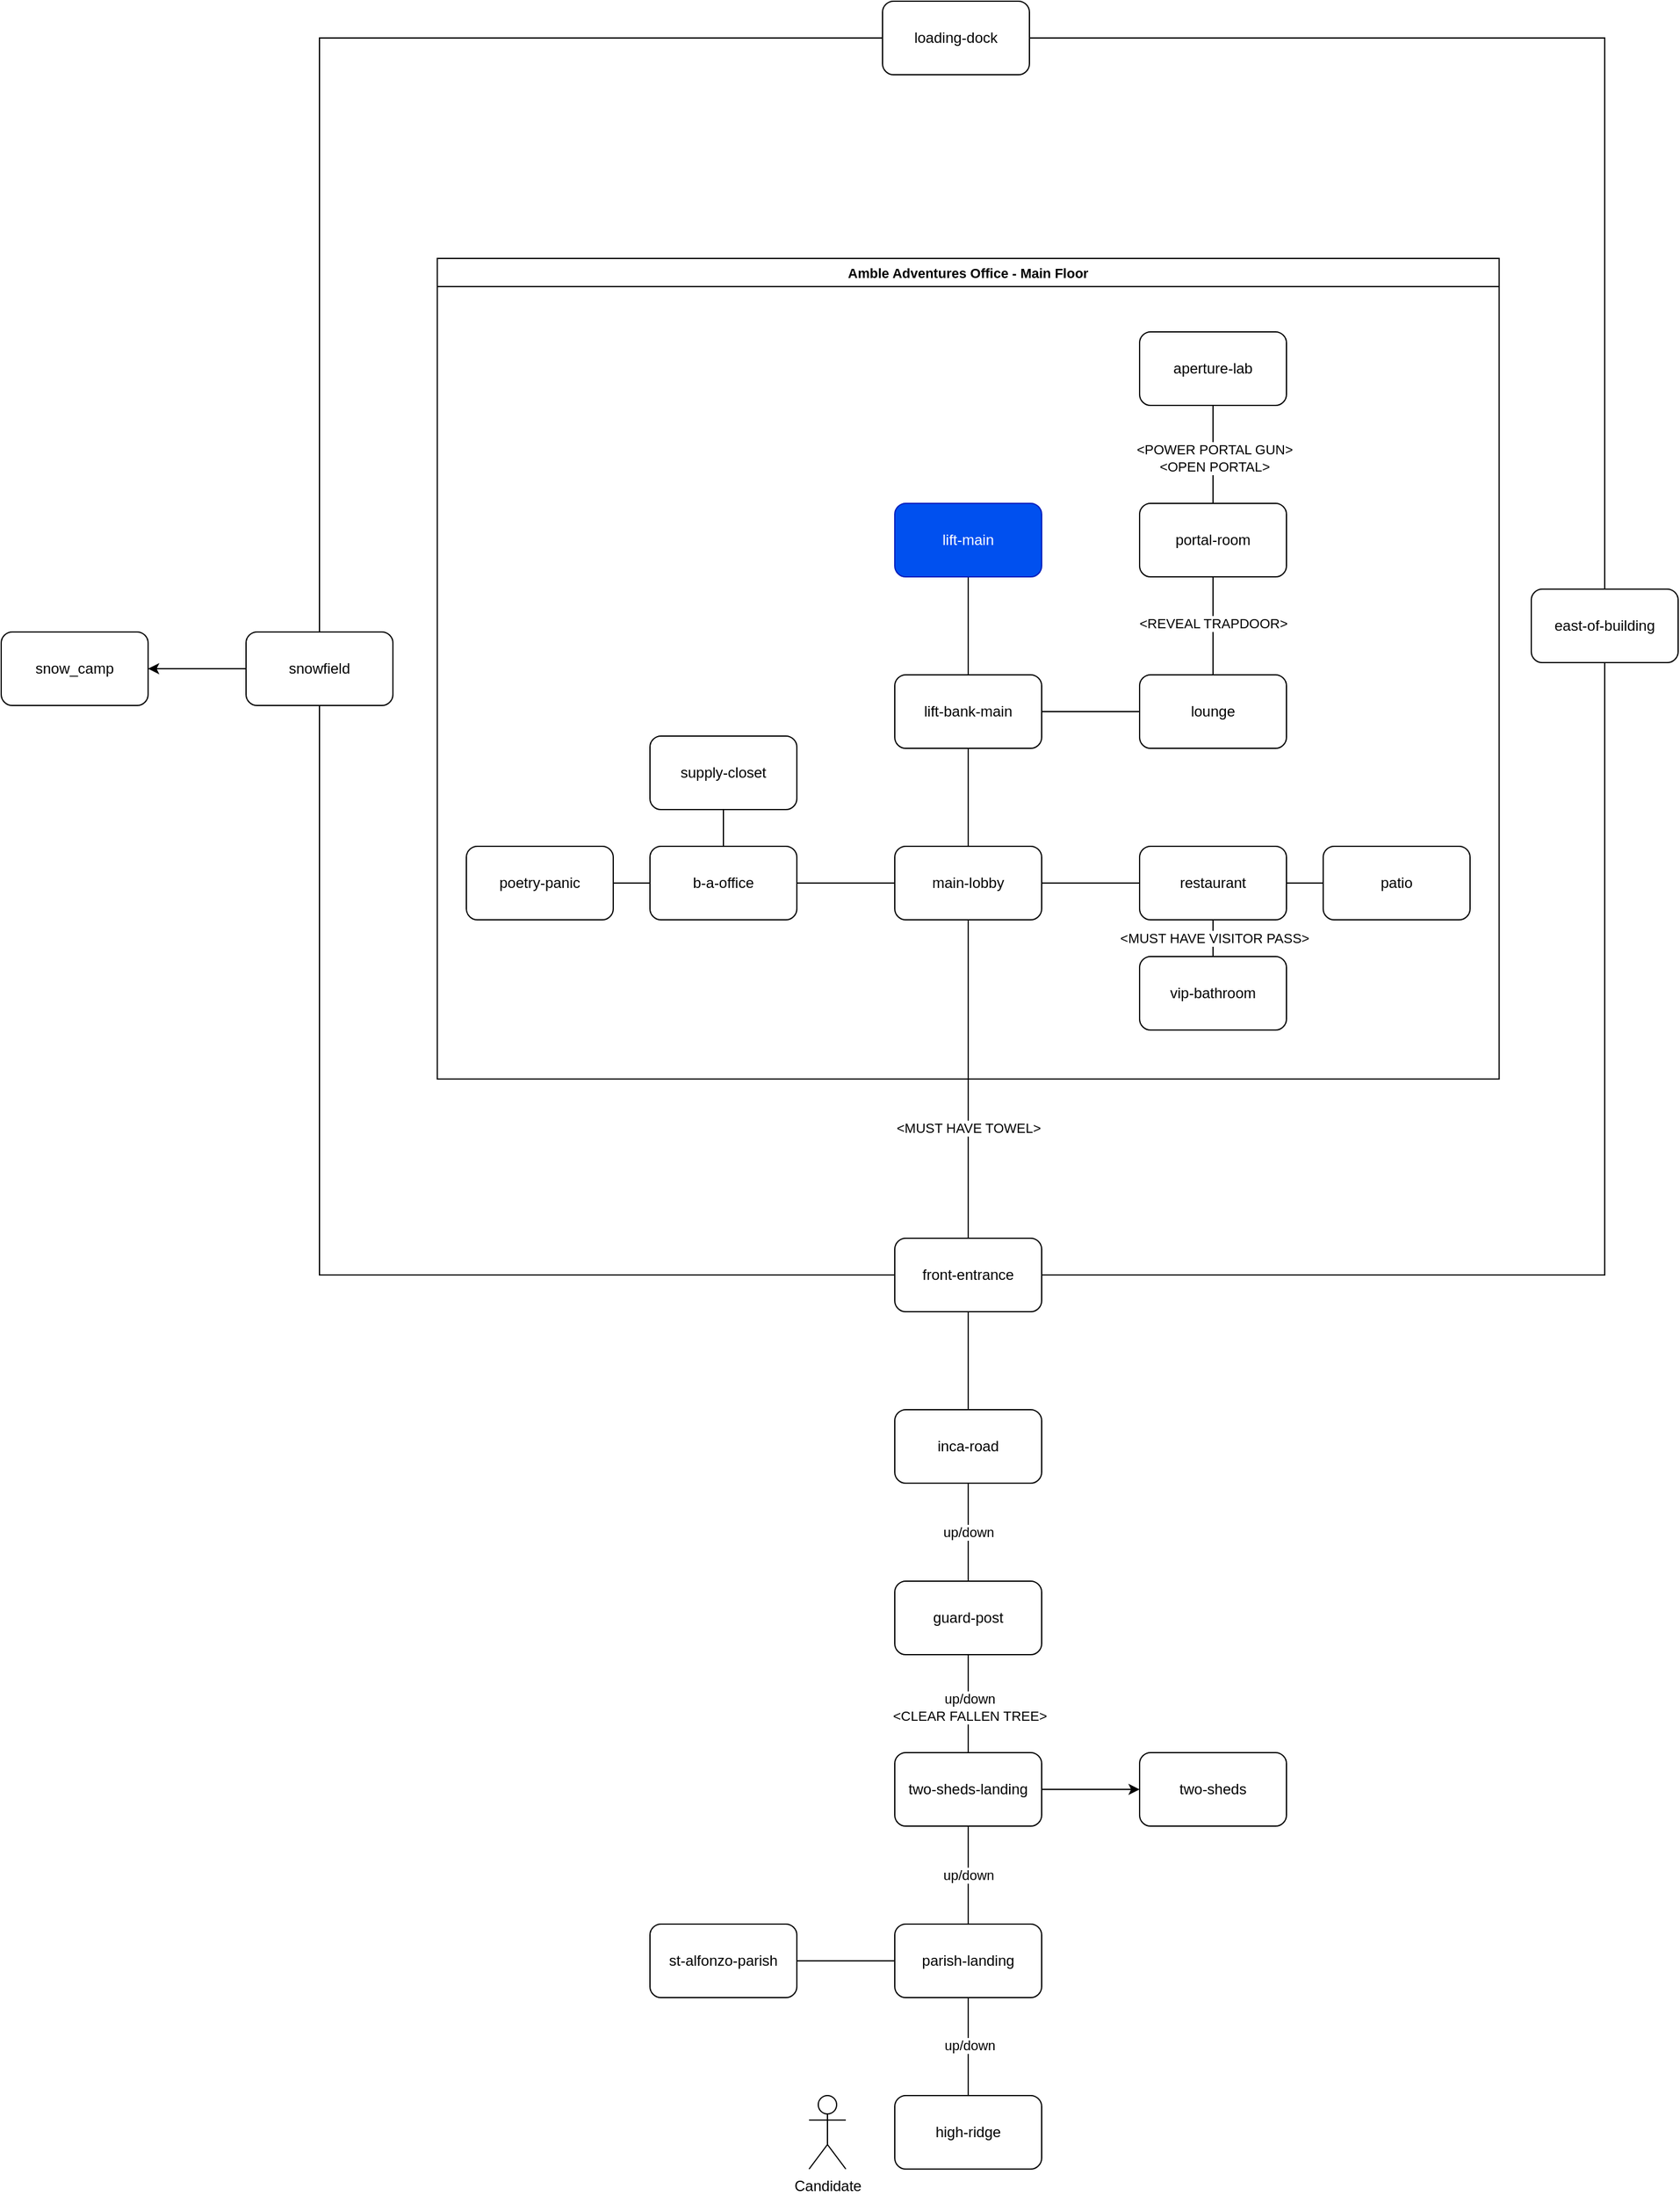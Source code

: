 <mxfile version="26.1.1" pages="2">
  <diagram name="Exterior+Main Floor" id="19RYuFyA3cSHhjsG67Px">
    <mxGraphModel dx="797" dy="466" grid="1" gridSize="10" guides="1" tooltips="1" connect="1" arrows="1" fold="1" page="1" pageScale="1" pageWidth="1654" pageHeight="2336" math="0" shadow="0">
      <root>
        <mxCell id="0" />
        <mxCell id="1" parent="0" />
        <mxCell id="xqO5YFI86WjLA_wbrHM--1" value="Candidate" style="shape=umlActor;verticalLabelPosition=bottom;verticalAlign=top;html=1;outlineConnect=0;" parent="1" vertex="1">
          <mxGeometry x="850" y="1870" width="30" height="60" as="geometry" />
        </mxCell>
        <mxCell id="xqO5YFI86WjLA_wbrHM--6" value="" style="edgeStyle=orthogonalEdgeStyle;rounded=0;orthogonalLoop=1;jettySize=auto;html=1;endArrow=none;" parent="1" source="xqO5YFI86WjLA_wbrHM--4" target="xqO5YFI86WjLA_wbrHM--5" edge="1">
          <mxGeometry relative="1" as="geometry" />
        </mxCell>
        <mxCell id="xqO5YFI86WjLA_wbrHM--7" value="up/down" style="edgeLabel;html=1;align=center;verticalAlign=middle;resizable=0;points=[];" parent="xqO5YFI86WjLA_wbrHM--6" vertex="1" connectable="0">
          <mxGeometry x="0.033" y="-1" relative="1" as="geometry">
            <mxPoint as="offset" />
          </mxGeometry>
        </mxCell>
        <mxCell id="xqO5YFI86WjLA_wbrHM--4" value="high-ridge" style="rounded=1;whiteSpace=wrap;html=1;" parent="1" vertex="1">
          <mxGeometry x="920" y="1870" width="120" height="60" as="geometry" />
        </mxCell>
        <mxCell id="xqO5YFI86WjLA_wbrHM--9" value="" style="edgeStyle=orthogonalEdgeStyle;rounded=0;orthogonalLoop=1;jettySize=auto;html=1;endArrow=none;" parent="1" source="xqO5YFI86WjLA_wbrHM--5" target="xqO5YFI86WjLA_wbrHM--8" edge="1">
          <mxGeometry relative="1" as="geometry" />
        </mxCell>
        <mxCell id="xqO5YFI86WjLA_wbrHM--11" value="" style="edgeStyle=orthogonalEdgeStyle;rounded=0;orthogonalLoop=1;jettySize=auto;html=1;endArrow=none;" parent="1" source="xqO5YFI86WjLA_wbrHM--5" target="xqO5YFI86WjLA_wbrHM--10" edge="1">
          <mxGeometry relative="1" as="geometry" />
        </mxCell>
        <mxCell id="xqO5YFI86WjLA_wbrHM--12" value="up/down" style="edgeLabel;html=1;align=center;verticalAlign=middle;resizable=0;points=[];" parent="xqO5YFI86WjLA_wbrHM--11" vertex="1" connectable="0">
          <mxGeometry x="0.008" relative="1" as="geometry">
            <mxPoint as="offset" />
          </mxGeometry>
        </mxCell>
        <mxCell id="xqO5YFI86WjLA_wbrHM--5" value="parish-landing" style="rounded=1;whiteSpace=wrap;html=1;" parent="1" vertex="1">
          <mxGeometry x="920" y="1730" width="120" height="60" as="geometry" />
        </mxCell>
        <mxCell id="xqO5YFI86WjLA_wbrHM--8" value="st-alfonzo-parish" style="rounded=1;whiteSpace=wrap;html=1;" parent="1" vertex="1">
          <mxGeometry x="720" y="1730" width="120" height="60" as="geometry" />
        </mxCell>
        <mxCell id="xqO5YFI86WjLA_wbrHM--14" value="" style="edgeStyle=orthogonalEdgeStyle;rounded=0;orthogonalLoop=1;jettySize=auto;html=1;" parent="1" source="xqO5YFI86WjLA_wbrHM--10" target="xqO5YFI86WjLA_wbrHM--13" edge="1">
          <mxGeometry relative="1" as="geometry" />
        </mxCell>
        <mxCell id="xqO5YFI86WjLA_wbrHM--16" value="" style="edgeStyle=orthogonalEdgeStyle;rounded=0;orthogonalLoop=1;jettySize=auto;html=1;endArrow=none;" parent="1" source="xqO5YFI86WjLA_wbrHM--10" target="xqO5YFI86WjLA_wbrHM--15" edge="1">
          <mxGeometry relative="1" as="geometry" />
        </mxCell>
        <mxCell id="xqO5YFI86WjLA_wbrHM--17" value="up/down&lt;div&gt;&amp;lt;CLEAR FALLEN TREE&amp;gt;&lt;/div&gt;" style="edgeLabel;html=1;align=center;verticalAlign=middle;resizable=0;points=[];" parent="xqO5YFI86WjLA_wbrHM--16" vertex="1" connectable="0">
          <mxGeometry x="-0.067" y="-1" relative="1" as="geometry">
            <mxPoint as="offset" />
          </mxGeometry>
        </mxCell>
        <mxCell id="xqO5YFI86WjLA_wbrHM--10" value="two-sheds-landing" style="rounded=1;whiteSpace=wrap;html=1;" parent="1" vertex="1">
          <mxGeometry x="920" y="1590" width="120" height="60" as="geometry" />
        </mxCell>
        <mxCell id="xqO5YFI86WjLA_wbrHM--13" value="two-sheds" style="rounded=1;whiteSpace=wrap;html=1;" parent="1" vertex="1">
          <mxGeometry x="1120" y="1590" width="120" height="60" as="geometry" />
        </mxCell>
        <mxCell id="xqO5YFI86WjLA_wbrHM--19" value="" style="edgeStyle=orthogonalEdgeStyle;rounded=0;orthogonalLoop=1;jettySize=auto;html=1;endArrow=none;" parent="1" source="xqO5YFI86WjLA_wbrHM--15" target="xqO5YFI86WjLA_wbrHM--18" edge="1">
          <mxGeometry relative="1" as="geometry" />
        </mxCell>
        <mxCell id="xqO5YFI86WjLA_wbrHM--20" value="up/down" style="edgeLabel;html=1;align=center;verticalAlign=middle;resizable=0;points=[];fontFamily=Helvetica;fontSize=11;fontColor=default;labelBackgroundColor=default;" parent="xqO5YFI86WjLA_wbrHM--19" vertex="1" connectable="0">
          <mxGeometry x="-0.004" relative="1" as="geometry">
            <mxPoint as="offset" />
          </mxGeometry>
        </mxCell>
        <mxCell id="xqO5YFI86WjLA_wbrHM--15" value="guard-post" style="rounded=1;whiteSpace=wrap;html=1;" parent="1" vertex="1">
          <mxGeometry x="920" y="1450" width="120" height="60" as="geometry" />
        </mxCell>
        <mxCell id="xqO5YFI86WjLA_wbrHM--22" value="" style="edgeStyle=orthogonalEdgeStyle;shape=connector;rounded=0;orthogonalLoop=1;jettySize=auto;html=1;strokeColor=default;align=center;verticalAlign=middle;fontFamily=Helvetica;fontSize=11;fontColor=default;labelBackgroundColor=default;endArrow=none;" parent="1" source="xqO5YFI86WjLA_wbrHM--18" target="xqO5YFI86WjLA_wbrHM--21" edge="1">
          <mxGeometry relative="1" as="geometry" />
        </mxCell>
        <mxCell id="xqO5YFI86WjLA_wbrHM--18" value="inca-road" style="rounded=1;whiteSpace=wrap;html=1;" parent="1" vertex="1">
          <mxGeometry x="920" y="1310" width="120" height="60" as="geometry" />
        </mxCell>
        <mxCell id="xqO5YFI86WjLA_wbrHM--24" value="" style="edgeStyle=orthogonalEdgeStyle;shape=connector;rounded=0;orthogonalLoop=1;jettySize=auto;html=1;strokeColor=default;align=center;verticalAlign=middle;fontFamily=Helvetica;fontSize=11;fontColor=default;labelBackgroundColor=default;endArrow=none;" parent="1" source="xqO5YFI86WjLA_wbrHM--21" target="xqO5YFI86WjLA_wbrHM--23" edge="1">
          <mxGeometry relative="1" as="geometry" />
        </mxCell>
        <mxCell id="xqO5YFI86WjLA_wbrHM--25" value="&amp;lt;MUST HAVE TOWEL&amp;gt;" style="edgeLabel;html=1;align=center;verticalAlign=middle;resizable=0;points=[];fontFamily=Helvetica;fontSize=11;fontColor=default;labelBackgroundColor=default;" parent="xqO5YFI86WjLA_wbrHM--24" vertex="1" connectable="0">
          <mxGeometry x="-0.004" y="-1" relative="1" as="geometry">
            <mxPoint x="-1" y="39" as="offset" />
          </mxGeometry>
        </mxCell>
        <mxCell id="xqO5YFI86WjLA_wbrHM--27" value="" style="edgeStyle=orthogonalEdgeStyle;shape=connector;rounded=0;orthogonalLoop=1;jettySize=auto;html=1;strokeColor=default;align=center;verticalAlign=middle;fontFamily=Helvetica;fontSize=11;fontColor=default;labelBackgroundColor=default;endArrow=none;entryX=0.5;entryY=1;entryDx=0;entryDy=0;" parent="1" source="xqO5YFI86WjLA_wbrHM--21" target="xqO5YFI86WjLA_wbrHM--26" edge="1">
          <mxGeometry relative="1" as="geometry">
            <mxPoint x="450" y="700" as="targetPoint" />
          </mxGeometry>
        </mxCell>
        <mxCell id="xqO5YFI86WjLA_wbrHM--29" value="" style="edgeStyle=orthogonalEdgeStyle;shape=connector;rounded=0;orthogonalLoop=1;jettySize=auto;html=1;strokeColor=default;align=center;verticalAlign=middle;fontFamily=Helvetica;fontSize=11;fontColor=default;labelBackgroundColor=default;endArrow=none;" parent="1" source="xqO5YFI86WjLA_wbrHM--21" target="xqO5YFI86WjLA_wbrHM--28" edge="1">
          <mxGeometry relative="1" as="geometry" />
        </mxCell>
        <mxCell id="xqO5YFI86WjLA_wbrHM--21" value="front-entrance" style="rounded=1;whiteSpace=wrap;html=1;" parent="1" vertex="1">
          <mxGeometry x="920" y="1170" width="120" height="60" as="geometry" />
        </mxCell>
        <mxCell id="xqO5YFI86WjLA_wbrHM--31" value="" style="edgeStyle=orthogonalEdgeStyle;shape=connector;rounded=0;orthogonalLoop=1;jettySize=auto;html=1;strokeColor=default;align=center;verticalAlign=middle;fontFamily=Helvetica;fontSize=11;fontColor=default;labelBackgroundColor=default;endArrow=none;" parent="1" source="xqO5YFI86WjLA_wbrHM--23" target="xqO5YFI86WjLA_wbrHM--30" edge="1">
          <mxGeometry relative="1" as="geometry" />
        </mxCell>
        <mxCell id="xqO5YFI86WjLA_wbrHM--33" value="" style="edgeStyle=orthogonalEdgeStyle;shape=connector;rounded=0;orthogonalLoop=1;jettySize=auto;html=1;strokeColor=default;align=center;verticalAlign=middle;fontFamily=Helvetica;fontSize=11;fontColor=default;labelBackgroundColor=default;endArrow=none;" parent="1" source="xqO5YFI86WjLA_wbrHM--23" target="xqO5YFI86WjLA_wbrHM--32" edge="1">
          <mxGeometry relative="1" as="geometry" />
        </mxCell>
        <mxCell id="xqO5YFI86WjLA_wbrHM--35" value="" style="edgeStyle=orthogonalEdgeStyle;shape=connector;rounded=0;orthogonalLoop=1;jettySize=auto;html=1;strokeColor=default;align=center;verticalAlign=middle;fontFamily=Helvetica;fontSize=11;fontColor=default;labelBackgroundColor=default;endArrow=none;" parent="1" source="xqO5YFI86WjLA_wbrHM--23" target="xqO5YFI86WjLA_wbrHM--34" edge="1">
          <mxGeometry relative="1" as="geometry" />
        </mxCell>
        <mxCell id="xqO5YFI86WjLA_wbrHM--23" value="main-lobby" style="rounded=1;whiteSpace=wrap;html=1;" parent="1" vertex="1">
          <mxGeometry x="920" y="850" width="120" height="60" as="geometry" />
        </mxCell>
        <mxCell id="xqO5YFI86WjLA_wbrHM--63" value="" style="edgeStyle=orthogonalEdgeStyle;shape=connector;rounded=0;orthogonalLoop=1;jettySize=auto;html=1;strokeColor=default;align=center;verticalAlign=middle;fontFamily=Helvetica;fontSize=11;fontColor=default;labelBackgroundColor=default;endArrow=none;exitX=0.5;exitY=0;exitDx=0;exitDy=0;" parent="1" source="xqO5YFI86WjLA_wbrHM--26" target="xqO5YFI86WjLA_wbrHM--62" edge="1">
          <mxGeometry relative="1" as="geometry">
            <Array as="points">
              <mxPoint x="450" y="640" />
              <mxPoint x="450" y="190" />
            </Array>
            <mxPoint x="450" y="640" as="sourcePoint" />
          </mxGeometry>
        </mxCell>
        <mxCell id="s73tMn6e8yStGeLBQcNN-2" value="" style="edgeStyle=orthogonalEdgeStyle;rounded=0;orthogonalLoop=1;jettySize=auto;html=1;" edge="1" parent="1" source="xqO5YFI86WjLA_wbrHM--26" target="s73tMn6e8yStGeLBQcNN-1">
          <mxGeometry relative="1" as="geometry" />
        </mxCell>
        <mxCell id="xqO5YFI86WjLA_wbrHM--26" value="snowfield" style="rounded=1;whiteSpace=wrap;html=1;" parent="1" vertex="1">
          <mxGeometry x="390" y="675" width="120" height="60" as="geometry" />
        </mxCell>
        <mxCell id="xqO5YFI86WjLA_wbrHM--28" value="east-of-building" style="rounded=1;whiteSpace=wrap;html=1;" parent="1" vertex="1">
          <mxGeometry x="1440" y="640" width="120" height="60" as="geometry" />
        </mxCell>
        <mxCell id="xqO5YFI86WjLA_wbrHM--39" value="" style="edgeStyle=orthogonalEdgeStyle;shape=connector;rounded=0;orthogonalLoop=1;jettySize=auto;html=1;strokeColor=default;align=center;verticalAlign=middle;fontFamily=Helvetica;fontSize=11;fontColor=default;labelBackgroundColor=default;endArrow=none;" parent="1" source="xqO5YFI86WjLA_wbrHM--30" target="xqO5YFI86WjLA_wbrHM--38" edge="1">
          <mxGeometry relative="1" as="geometry" />
        </mxCell>
        <mxCell id="xqO5YFI86WjLA_wbrHM--43" value="" style="edgeStyle=orthogonalEdgeStyle;shape=connector;rounded=0;orthogonalLoop=1;jettySize=auto;html=1;strokeColor=default;align=center;verticalAlign=middle;fontFamily=Helvetica;fontSize=11;fontColor=default;labelBackgroundColor=default;endArrow=none;" parent="1" source="xqO5YFI86WjLA_wbrHM--30" target="xqO5YFI86WjLA_wbrHM--42" edge="1">
          <mxGeometry relative="1" as="geometry" />
        </mxCell>
        <mxCell id="xqO5YFI86WjLA_wbrHM--30" value="lift-bank-main" style="rounded=1;whiteSpace=wrap;html=1;" parent="1" vertex="1">
          <mxGeometry x="920" y="710" width="120" height="60" as="geometry" />
        </mxCell>
        <mxCell id="xqO5YFI86WjLA_wbrHM--55" value="" style="edgeStyle=orthogonalEdgeStyle;shape=connector;rounded=0;orthogonalLoop=1;jettySize=auto;html=1;strokeColor=default;align=center;verticalAlign=middle;fontFamily=Helvetica;fontSize=11;fontColor=default;labelBackgroundColor=default;endArrow=none;" parent="1" source="xqO5YFI86WjLA_wbrHM--32" target="xqO5YFI86WjLA_wbrHM--54" edge="1">
          <mxGeometry relative="1" as="geometry" />
        </mxCell>
        <mxCell id="xqO5YFI86WjLA_wbrHM--59" value="" style="edgeStyle=orthogonalEdgeStyle;shape=connector;rounded=0;orthogonalLoop=1;jettySize=auto;html=1;strokeColor=default;align=center;verticalAlign=middle;fontFamily=Helvetica;fontSize=11;fontColor=default;labelBackgroundColor=default;endArrow=none;" parent="1" source="xqO5YFI86WjLA_wbrHM--32" target="xqO5YFI86WjLA_wbrHM--58" edge="1">
          <mxGeometry relative="1" as="geometry" />
        </mxCell>
        <mxCell id="xqO5YFI86WjLA_wbrHM--60" value="&amp;lt;MUST HAVE VISITOR PASS&amp;gt;" style="edgeLabel;html=1;align=center;verticalAlign=middle;resizable=0;points=[];fontFamily=Helvetica;fontSize=11;fontColor=default;labelBackgroundColor=default;" parent="xqO5YFI86WjLA_wbrHM--59" vertex="1" connectable="0">
          <mxGeometry x="0.004" y="-1" relative="1" as="geometry">
            <mxPoint as="offset" />
          </mxGeometry>
        </mxCell>
        <mxCell id="xqO5YFI86WjLA_wbrHM--32" value="restaurant" style="rounded=1;whiteSpace=wrap;html=1;" parent="1" vertex="1">
          <mxGeometry x="1120" y="850" width="120" height="60" as="geometry" />
        </mxCell>
        <mxCell id="xqO5YFI86WjLA_wbrHM--51" value="" style="edgeStyle=orthogonalEdgeStyle;shape=connector;rounded=0;orthogonalLoop=1;jettySize=auto;html=1;strokeColor=default;align=center;verticalAlign=middle;fontFamily=Helvetica;fontSize=11;fontColor=default;labelBackgroundColor=default;endArrow=none;" parent="1" source="xqO5YFI86WjLA_wbrHM--34" target="xqO5YFI86WjLA_wbrHM--50" edge="1">
          <mxGeometry relative="1" as="geometry" />
        </mxCell>
        <mxCell id="xqO5YFI86WjLA_wbrHM--53" value="" style="edgeStyle=orthogonalEdgeStyle;shape=connector;rounded=0;orthogonalLoop=1;jettySize=auto;html=1;strokeColor=default;align=center;verticalAlign=middle;fontFamily=Helvetica;fontSize=11;fontColor=default;labelBackgroundColor=default;endArrow=none;" parent="1" source="xqO5YFI86WjLA_wbrHM--34" target="xqO5YFI86WjLA_wbrHM--52" edge="1">
          <mxGeometry relative="1" as="geometry" />
        </mxCell>
        <mxCell id="xqO5YFI86WjLA_wbrHM--34" value="b-a-office" style="rounded=1;whiteSpace=wrap;html=1;" parent="1" vertex="1">
          <mxGeometry x="720" y="850" width="120" height="60" as="geometry" />
        </mxCell>
        <mxCell id="xqO5YFI86WjLA_wbrHM--38" value="lift-main" style="rounded=1;whiteSpace=wrap;html=1;fillColor=#0050ef;fontColor=#ffffff;strokeColor=#001DBC;" parent="1" vertex="1">
          <mxGeometry x="920" y="570" width="120" height="60" as="geometry" />
        </mxCell>
        <mxCell id="xqO5YFI86WjLA_wbrHM--45" value="" style="edgeStyle=orthogonalEdgeStyle;shape=connector;rounded=0;orthogonalLoop=1;jettySize=auto;html=1;strokeColor=default;align=center;verticalAlign=middle;fontFamily=Helvetica;fontSize=11;fontColor=default;labelBackgroundColor=default;endArrow=none;" parent="1" source="xqO5YFI86WjLA_wbrHM--42" target="xqO5YFI86WjLA_wbrHM--44" edge="1">
          <mxGeometry relative="1" as="geometry" />
        </mxCell>
        <mxCell id="xqO5YFI86WjLA_wbrHM--46" value="&amp;lt;REVEAL TRAPDOOR&amp;gt;" style="edgeLabel;html=1;align=center;verticalAlign=middle;resizable=0;points=[];fontFamily=Helvetica;fontSize=11;fontColor=default;labelBackgroundColor=default;" parent="xqO5YFI86WjLA_wbrHM--45" vertex="1" connectable="0">
          <mxGeometry x="0.058" relative="1" as="geometry">
            <mxPoint as="offset" />
          </mxGeometry>
        </mxCell>
        <mxCell id="xqO5YFI86WjLA_wbrHM--42" value="lounge" style="rounded=1;whiteSpace=wrap;html=1;" parent="1" vertex="1">
          <mxGeometry x="1120" y="710" width="120" height="60" as="geometry" />
        </mxCell>
        <mxCell id="xqO5YFI86WjLA_wbrHM--48" value="" style="edgeStyle=orthogonalEdgeStyle;shape=connector;rounded=0;orthogonalLoop=1;jettySize=auto;html=1;strokeColor=default;align=center;verticalAlign=middle;fontFamily=Helvetica;fontSize=11;fontColor=default;labelBackgroundColor=default;endArrow=none;" parent="1" source="xqO5YFI86WjLA_wbrHM--44" target="xqO5YFI86WjLA_wbrHM--47" edge="1">
          <mxGeometry relative="1" as="geometry" />
        </mxCell>
        <mxCell id="xqO5YFI86WjLA_wbrHM--49" value="&amp;lt;POWER PORTAL GUN&amp;gt;&lt;div&gt;&amp;lt;OPEN PORTAL&amp;gt;&lt;/div&gt;" style="edgeLabel;html=1;align=center;verticalAlign=middle;resizable=0;points=[];fontFamily=Helvetica;fontSize=11;fontColor=default;labelBackgroundColor=default;" parent="xqO5YFI86WjLA_wbrHM--48" vertex="1" connectable="0">
          <mxGeometry x="-0.067" y="-1" relative="1" as="geometry">
            <mxPoint as="offset" />
          </mxGeometry>
        </mxCell>
        <mxCell id="xqO5YFI86WjLA_wbrHM--44" value="portal-room" style="rounded=1;whiteSpace=wrap;html=1;" parent="1" vertex="1">
          <mxGeometry x="1120" y="570" width="120" height="60" as="geometry" />
        </mxCell>
        <mxCell id="xqO5YFI86WjLA_wbrHM--47" value="aperture-lab" style="rounded=1;whiteSpace=wrap;html=1;" parent="1" vertex="1">
          <mxGeometry x="1120" y="430" width="120" height="60" as="geometry" />
        </mxCell>
        <mxCell id="xqO5YFI86WjLA_wbrHM--50" value="poetry-panic" style="rounded=1;whiteSpace=wrap;html=1;" parent="1" vertex="1">
          <mxGeometry x="570" y="850" width="120" height="60" as="geometry" />
        </mxCell>
        <mxCell id="xqO5YFI86WjLA_wbrHM--52" value="supply-closet" style="rounded=1;whiteSpace=wrap;html=1;" parent="1" vertex="1">
          <mxGeometry x="720" y="760" width="120" height="60" as="geometry" />
        </mxCell>
        <mxCell id="xqO5YFI86WjLA_wbrHM--54" value="patio" style="rounded=1;whiteSpace=wrap;html=1;" parent="1" vertex="1">
          <mxGeometry x="1270" y="850" width="120" height="60" as="geometry" />
        </mxCell>
        <mxCell id="xqO5YFI86WjLA_wbrHM--58" value="vip-bathroom" style="rounded=1;whiteSpace=wrap;html=1;" parent="1" vertex="1">
          <mxGeometry x="1120" y="940" width="120" height="60" as="geometry" />
        </mxCell>
        <mxCell id="xqO5YFI86WjLA_wbrHM--62" value="loading-dock" style="rounded=1;whiteSpace=wrap;html=1;" parent="1" vertex="1">
          <mxGeometry x="910" y="160" width="120" height="60" as="geometry" />
        </mxCell>
        <mxCell id="xqO5YFI86WjLA_wbrHM--65" value="" style="endArrow=none;html=1;rounded=0;strokeColor=default;align=center;verticalAlign=middle;fontFamily=Helvetica;fontSize=11;fontColor=default;labelBackgroundColor=default;edgeStyle=orthogonalEdgeStyle;entryX=0.5;entryY=0;entryDx=0;entryDy=0;exitX=1;exitY=0.5;exitDx=0;exitDy=0;" parent="1" source="xqO5YFI86WjLA_wbrHM--62" target="xqO5YFI86WjLA_wbrHM--28" edge="1">
          <mxGeometry width="50" height="50" relative="1" as="geometry">
            <mxPoint x="1310" y="230" as="sourcePoint" />
            <mxPoint x="1360" y="180" as="targetPoint" />
          </mxGeometry>
        </mxCell>
        <mxCell id="xqO5YFI86WjLA_wbrHM--66" value="Amble Adventures Office - Main Floor" style="swimlane;whiteSpace=wrap;html=1;fontFamily=Helvetica;fontSize=11;fontColor=default;labelBackgroundColor=default;" parent="1" vertex="1">
          <mxGeometry x="546.25" y="370" width="867.5" height="670" as="geometry" />
        </mxCell>
        <mxCell id="s73tMn6e8yStGeLBQcNN-1" value="snow_camp" style="rounded=1;whiteSpace=wrap;html=1;" vertex="1" parent="1">
          <mxGeometry x="190" y="675" width="120" height="60" as="geometry" />
        </mxCell>
      </root>
    </mxGraphModel>
  </diagram>
  <diagram id="0ApO3UD8lTDr-H90K6Nq" name="Sublevel-1">
    <mxGraphModel dx="1422" dy="827" grid="1" gridSize="10" guides="1" tooltips="1" connect="1" arrows="1" fold="1" page="1" pageScale="1" pageWidth="1200" pageHeight="1920" math="0" shadow="0">
      <root>
        <mxCell id="0" />
        <mxCell id="1" parent="0" />
        <mxCell id="W_nQ0FV25Y5RTHuqsxLI-3" value="" style="edgeStyle=orthogonalEdgeStyle;rounded=0;orthogonalLoop=1;jettySize=auto;html=1;endArrow=none;" parent="1" source="W_nQ0FV25Y5RTHuqsxLI-1" target="W_nQ0FV25Y5RTHuqsxLI-2" edge="1">
          <mxGeometry relative="1" as="geometry" />
        </mxCell>
        <mxCell id="W_nQ0FV25Y5RTHuqsxLI-1" value="lift-sublevel-1" style="rounded=1;whiteSpace=wrap;html=1;fillColor=#0050ef;fontColor=#ffffff;strokeColor=#001DBC;" parent="1" vertex="1">
          <mxGeometry x="540" y="70" width="120" height="60" as="geometry" />
        </mxCell>
        <mxCell id="W_nQ0FV25Y5RTHuqsxLI-5" value="" style="edgeStyle=orthogonalEdgeStyle;rounded=0;orthogonalLoop=1;jettySize=auto;html=1;endArrow=none;dashed=1;dashPattern=1 3;strokeWidth=5;fillColor=#d80073;strokeColor=#A50040;" parent="1" source="W_nQ0FV25Y5RTHuqsxLI-2" target="W_nQ0FV25Y5RTHuqsxLI-4" edge="1">
          <mxGeometry relative="1" as="geometry" />
        </mxCell>
        <mxCell id="foujUqft8PZkAW8RCmUs-2" value="" style="edgeStyle=orthogonalEdgeStyle;rounded=0;orthogonalLoop=1;jettySize=auto;html=1;" parent="1" source="W_nQ0FV25Y5RTHuqsxLI-2" target="foujUqft8PZkAW8RCmUs-1" edge="1">
          <mxGeometry relative="1" as="geometry" />
        </mxCell>
        <mxCell id="foujUqft8PZkAW8RCmUs-6" value="" style="edgeStyle=orthogonalEdgeStyle;rounded=0;orthogonalLoop=1;jettySize=auto;html=1;" parent="1" source="W_nQ0FV25Y5RTHuqsxLI-2" target="foujUqft8PZkAW8RCmUs-5" edge="1">
          <mxGeometry relative="1" as="geometry" />
        </mxCell>
        <mxCell id="W_nQ0FV25Y5RTHuqsxLI-2" value="sublevel-1-entrance" style="rounded=1;whiteSpace=wrap;html=1;" parent="1" vertex="1">
          <mxGeometry x="540" y="210" width="120" height="60" as="geometry" />
        </mxCell>
        <mxCell id="W_nQ0FV25Y5RTHuqsxLI-4" value="room-aa-3b" style="rounded=1;whiteSpace=wrap;html=1;" parent="1" vertex="1">
          <mxGeometry x="340" y="210" width="120" height="60" as="geometry" />
        </mxCell>
        <mxCell id="W_nQ0FV25Y5RTHuqsxLI-6" value="&amp;lt;INACCESSIBLE&amp;gt;" style="text;html=1;align=center;verticalAlign=middle;whiteSpace=wrap;rounded=0;fillColor=#d80073;fontColor=#ffffff;strokeColor=#A50040;" parent="1" vertex="1">
          <mxGeometry x="345" y="180" width="110" height="30" as="geometry" />
        </mxCell>
        <mxCell id="foujUqft8PZkAW8RCmUs-4" value="" style="edgeStyle=orthogonalEdgeStyle;rounded=0;orthogonalLoop=1;jettySize=auto;html=1;" parent="1" source="foujUqft8PZkAW8RCmUs-1" target="foujUqft8PZkAW8RCmUs-3" edge="1">
          <mxGeometry relative="1" as="geometry" />
        </mxCell>
        <mxCell id="idbsCXdxHoI2fwwar34t-2" value="" style="edgeStyle=orthogonalEdgeStyle;rounded=0;orthogonalLoop=1;jettySize=auto;html=1;" edge="1" parent="1" source="foujUqft8PZkAW8RCmUs-1" target="idbsCXdxHoI2fwwar34t-1">
          <mxGeometry relative="1" as="geometry" />
        </mxCell>
        <mxCell id="foujUqft8PZkAW8RCmUs-1" value="corridor" style="rounded=1;whiteSpace=wrap;html=1;" parent="1" vertex="1">
          <mxGeometry x="540" y="350" width="120" height="60" as="geometry" />
        </mxCell>
        <mxCell id="foujUqft8PZkAW8RCmUs-3" value="observation-room" style="rounded=1;whiteSpace=wrap;html=1;" parent="1" vertex="1">
          <mxGeometry x="340" y="350" width="120" height="60" as="geometry" />
        </mxCell>
        <mxCell id="foujUqft8PZkAW8RCmUs-5" value="security-station" style="rounded=1;whiteSpace=wrap;html=1;" parent="1" vertex="1">
          <mxGeometry x="740" y="210" width="120" height="60" as="geometry" />
        </mxCell>
        <mxCell id="idbsCXdxHoI2fwwar34t-1" value="med-bay" style="rounded=1;whiteSpace=wrap;html=1;" vertex="1" parent="1">
          <mxGeometry x="740" y="350" width="120" height="60" as="geometry" />
        </mxCell>
      </root>
    </mxGraphModel>
  </diagram>
</mxfile>

